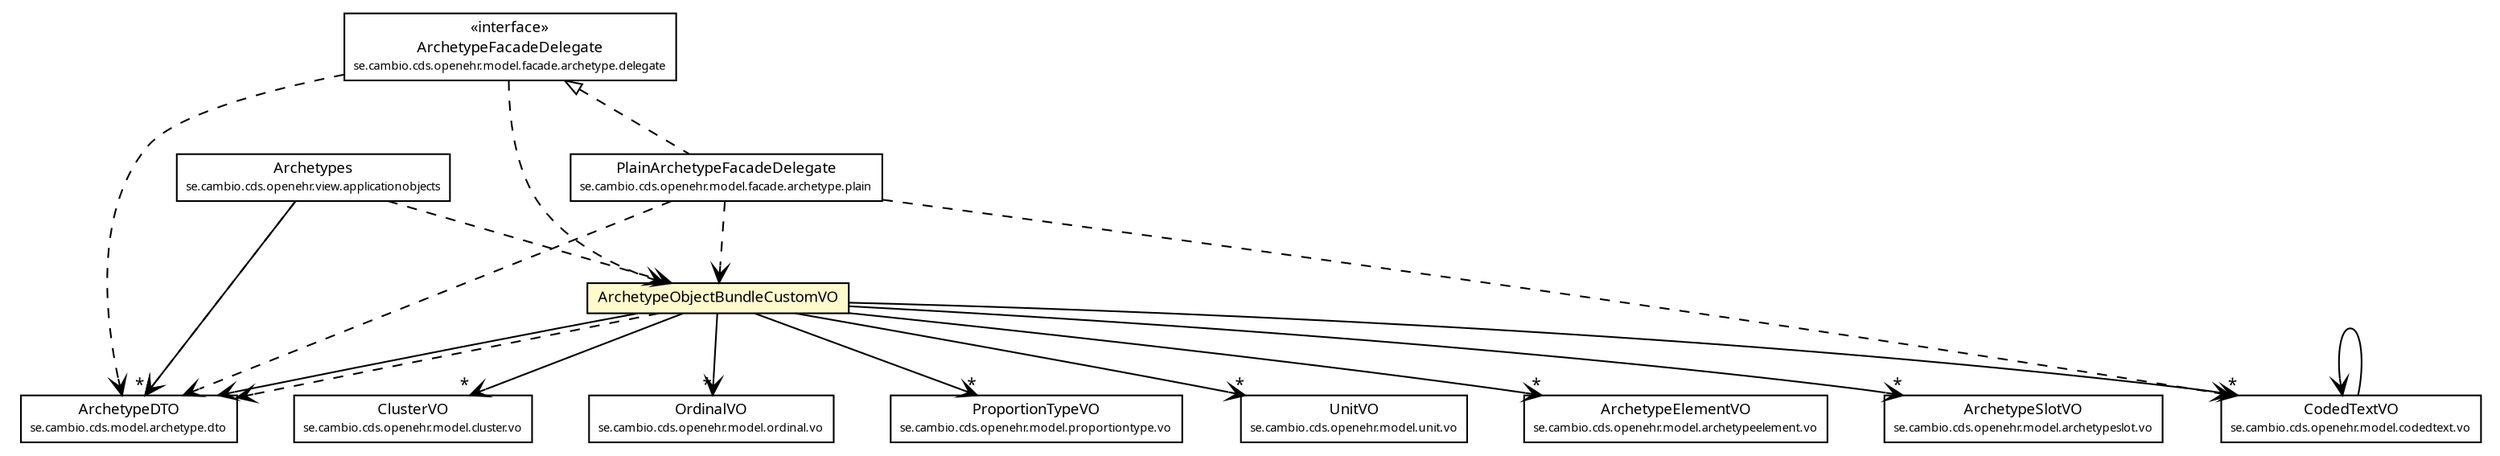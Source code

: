 #!/usr/local/bin/dot
#
# Class diagram 
# Generated by UMLGraph version R5_6 (http://www.umlgraph.org/)
#

digraph G {
	edge [fontname="Trebuchet MS",fontsize=10,labelfontname="Trebuchet MS",labelfontsize=10];
	node [fontname="Trebuchet MS",fontsize=10,shape=plaintext];
	nodesep=0.25;
	ranksep=0.5;
	// se.cambio.cds.model.archetype.dto.ArchetypeDTO
	c82771 [label=<<table title="se.cambio.cds.model.archetype.dto.ArchetypeDTO" border="0" cellborder="1" cellspacing="0" cellpadding="2" port="p" href="../../../../../model/archetype/dto/ArchetypeDTO.html">
		<tr><td><table border="0" cellspacing="0" cellpadding="1">
<tr><td align="center" balign="center"><font face="Trebuchet MS"> ArchetypeDTO </font></td></tr>
<tr><td align="center" balign="center"><font face="Trebuchet MS" point-size="7.0"> se.cambio.cds.model.archetype.dto </font></td></tr>
		</table></td></tr>
		</table>>, URL="../../../../../model/archetype/dto/ArchetypeDTO.html", fontname="Trebuchet MS", fontcolor="black", fontsize=9.0];
	// se.cambio.cds.openehr.model.archetypeelement.vo.ArchetypeElementVO
	c83037 [label=<<table title="se.cambio.cds.openehr.model.archetypeelement.vo.ArchetypeElementVO" border="0" cellborder="1" cellspacing="0" cellpadding="2" port="p" href="../../../archetypeelement/vo/ArchetypeElementVO.html">
		<tr><td><table border="0" cellspacing="0" cellpadding="1">
<tr><td align="center" balign="center"><font face="Trebuchet MS"> ArchetypeElementVO </font></td></tr>
<tr><td align="center" balign="center"><font face="Trebuchet MS" point-size="7.0"> se.cambio.cds.openehr.model.archetypeelement.vo </font></td></tr>
		</table></td></tr>
		</table>>, URL="../../../archetypeelement/vo/ArchetypeElementVO.html", fontname="Trebuchet MS", fontcolor="black", fontsize=9.0];
	// se.cambio.cds.openehr.model.archetypeslot.vo.ArchetypeSlotVO
	c83038 [label=<<table title="se.cambio.cds.openehr.model.archetypeslot.vo.ArchetypeSlotVO" border="0" cellborder="1" cellspacing="0" cellpadding="2" port="p" href="../../../archetypeslot/vo/ArchetypeSlotVO.html">
		<tr><td><table border="0" cellspacing="0" cellpadding="1">
<tr><td align="center" balign="center"><font face="Trebuchet MS"> ArchetypeSlotVO </font></td></tr>
<tr><td align="center" balign="center"><font face="Trebuchet MS" point-size="7.0"> se.cambio.cds.openehr.model.archetypeslot.vo </font></td></tr>
		</table></td></tr>
		</table>>, URL="../../../archetypeslot/vo/ArchetypeSlotVO.html", fontname="Trebuchet MS", fontcolor="black", fontsize=9.0];
	// se.cambio.cds.openehr.model.cluster.vo.ClusterVO
	c83039 [label=<<table title="se.cambio.cds.openehr.model.cluster.vo.ClusterVO" border="0" cellborder="1" cellspacing="0" cellpadding="2" port="p" href="../../../cluster/vo/ClusterVO.html">
		<tr><td><table border="0" cellspacing="0" cellpadding="1">
<tr><td align="center" balign="center"><font face="Trebuchet MS"> ClusterVO </font></td></tr>
<tr><td align="center" balign="center"><font face="Trebuchet MS" point-size="7.0"> se.cambio.cds.openehr.model.cluster.vo </font></td></tr>
		</table></td></tr>
		</table>>, URL="../../../cluster/vo/ClusterVO.html", fontname="Trebuchet MS", fontcolor="black", fontsize=9.0];
	// se.cambio.cds.openehr.model.codedtext.vo.CodedTextVO
	c83040 [label=<<table title="se.cambio.cds.openehr.model.codedtext.vo.CodedTextVO" border="0" cellborder="1" cellspacing="0" cellpadding="2" port="p" href="../../../codedtext/vo/CodedTextVO.html">
		<tr><td><table border="0" cellspacing="0" cellpadding="1">
<tr><td align="center" balign="center"><font face="Trebuchet MS"> CodedTextVO </font></td></tr>
<tr><td align="center" balign="center"><font face="Trebuchet MS" point-size="7.0"> se.cambio.cds.openehr.model.codedtext.vo </font></td></tr>
		</table></td></tr>
		</table>>, URL="../../../codedtext/vo/CodedTextVO.html", fontname="Trebuchet MS", fontcolor="black", fontsize=9.0];
	// se.cambio.cds.openehr.model.facade.archetype.delegate.ArchetypeFacadeDelegate
	c83042 [label=<<table title="se.cambio.cds.openehr.model.facade.archetype.delegate.ArchetypeFacadeDelegate" border="0" cellborder="1" cellspacing="0" cellpadding="2" port="p" href="../delegate/ArchetypeFacadeDelegate.html">
		<tr><td><table border="0" cellspacing="0" cellpadding="1">
<tr><td align="center" balign="center"> &#171;interface&#187; </td></tr>
<tr><td align="center" balign="center"><font face="Trebuchet MS"> ArchetypeFacadeDelegate </font></td></tr>
<tr><td align="center" balign="center"><font face="Trebuchet MS" point-size="7.0"> se.cambio.cds.openehr.model.facade.archetype.delegate </font></td></tr>
		</table></td></tr>
		</table>>, URL="../delegate/ArchetypeFacadeDelegate.html", fontname="Trebuchet MS", fontcolor="black", fontsize=9.0];
	// se.cambio.cds.openehr.model.facade.archetype.plain.PlainArchetypeFacadeDelegate
	c83043 [label=<<table title="se.cambio.cds.openehr.model.facade.archetype.plain.PlainArchetypeFacadeDelegate" border="0" cellborder="1" cellspacing="0" cellpadding="2" port="p" href="../plain/PlainArchetypeFacadeDelegate.html">
		<tr><td><table border="0" cellspacing="0" cellpadding="1">
<tr><td align="center" balign="center"><font face="Trebuchet MS"> PlainArchetypeFacadeDelegate </font></td></tr>
<tr><td align="center" balign="center"><font face="Trebuchet MS" point-size="7.0"> se.cambio.cds.openehr.model.facade.archetype.plain </font></td></tr>
		</table></td></tr>
		</table>>, URL="../plain/PlainArchetypeFacadeDelegate.html", fontname="Trebuchet MS", fontcolor="black", fontsize=9.0];
	// se.cambio.cds.openehr.model.facade.archetype.vo.ArchetypeObjectBundleCustomVO
	c83046 [label=<<table title="se.cambio.cds.openehr.model.facade.archetype.vo.ArchetypeObjectBundleCustomVO" border="0" cellborder="1" cellspacing="0" cellpadding="2" port="p" bgcolor="lemonChiffon" href="./ArchetypeObjectBundleCustomVO.html">
		<tr><td><table border="0" cellspacing="0" cellpadding="1">
<tr><td align="center" balign="center"><font face="Trebuchet MS"> ArchetypeObjectBundleCustomVO </font></td></tr>
		</table></td></tr>
		</table>>, URL="./ArchetypeObjectBundleCustomVO.html", fontname="Trebuchet MS", fontcolor="black", fontsize=9.0];
	// se.cambio.cds.openehr.model.ordinal.vo.OrdinalVO
	c83047 [label=<<table title="se.cambio.cds.openehr.model.ordinal.vo.OrdinalVO" border="0" cellborder="1" cellspacing="0" cellpadding="2" port="p" href="../../../ordinal/vo/OrdinalVO.html">
		<tr><td><table border="0" cellspacing="0" cellpadding="1">
<tr><td align="center" balign="center"><font face="Trebuchet MS"> OrdinalVO </font></td></tr>
<tr><td align="center" balign="center"><font face="Trebuchet MS" point-size="7.0"> se.cambio.cds.openehr.model.ordinal.vo </font></td></tr>
		</table></td></tr>
		</table>>, URL="../../../ordinal/vo/OrdinalVO.html", fontname="Trebuchet MS", fontcolor="black", fontsize=9.0];
	// se.cambio.cds.openehr.model.proportiontype.vo.ProportionTypeVO
	c83048 [label=<<table title="se.cambio.cds.openehr.model.proportiontype.vo.ProportionTypeVO" border="0" cellborder="1" cellspacing="0" cellpadding="2" port="p" href="../../../proportiontype/vo/ProportionTypeVO.html">
		<tr><td><table border="0" cellspacing="0" cellpadding="1">
<tr><td align="center" balign="center"><font face="Trebuchet MS"> ProportionTypeVO </font></td></tr>
<tr><td align="center" balign="center"><font face="Trebuchet MS" point-size="7.0"> se.cambio.cds.openehr.model.proportiontype.vo </font></td></tr>
		</table></td></tr>
		</table>>, URL="../../../proportiontype/vo/ProportionTypeVO.html", fontname="Trebuchet MS", fontcolor="black", fontsize=9.0];
	// se.cambio.cds.openehr.model.unit.vo.UnitVO
	c83049 [label=<<table title="se.cambio.cds.openehr.model.unit.vo.UnitVO" border="0" cellborder="1" cellspacing="0" cellpadding="2" port="p" href="../../../unit/vo/UnitVO.html">
		<tr><td><table border="0" cellspacing="0" cellpadding="1">
<tr><td align="center" balign="center"><font face="Trebuchet MS"> UnitVO </font></td></tr>
<tr><td align="center" balign="center"><font face="Trebuchet MS" point-size="7.0"> se.cambio.cds.openehr.model.unit.vo </font></td></tr>
		</table></td></tr>
		</table>>, URL="../../../unit/vo/UnitVO.html", fontname="Trebuchet MS", fontcolor="black", fontsize=9.0];
	// se.cambio.cds.openehr.view.applicationobjects.Archetypes
	c83071 [label=<<table title="se.cambio.cds.openehr.view.applicationobjects.Archetypes" border="0" cellborder="1" cellspacing="0" cellpadding="2" port="p" href="../../../../view/applicationobjects/Archetypes.html">
		<tr><td><table border="0" cellspacing="0" cellpadding="1">
<tr><td align="center" balign="center"><font face="Trebuchet MS"> Archetypes </font></td></tr>
<tr><td align="center" balign="center"><font face="Trebuchet MS" point-size="7.0"> se.cambio.cds.openehr.view.applicationobjects </font></td></tr>
		</table></td></tr>
		</table>>, URL="../../../../view/applicationobjects/Archetypes.html", fontname="Trebuchet MS", fontcolor="black", fontsize=9.0];
	//se.cambio.cds.openehr.model.facade.archetype.plain.PlainArchetypeFacadeDelegate implements se.cambio.cds.openehr.model.facade.archetype.delegate.ArchetypeFacadeDelegate
	c83042:p -> c83043:p [dir=back,arrowtail=empty,style=dashed];
	// se.cambio.cds.openehr.model.codedtext.vo.CodedTextVO NAVASSOC se.cambio.cds.openehr.model.codedtext.vo.CodedTextVO
	c83040:p -> c83040:p [taillabel="", label="", headlabel="", fontname="Trebuchet MS", fontcolor="black", fontsize=10.0, color="black", arrowhead=open];
	// se.cambio.cds.openehr.model.facade.archetype.vo.ArchetypeObjectBundleCustomVO NAVASSOC se.cambio.cds.model.archetype.dto.ArchetypeDTO
	c83046:p -> c82771:p [taillabel="", label="", headlabel="", fontname="Trebuchet MS", fontcolor="black", fontsize=10.0, color="black", arrowhead=open];
	// se.cambio.cds.openehr.model.facade.archetype.vo.ArchetypeObjectBundleCustomVO NAVASSOC se.cambio.cds.openehr.model.archetypeelement.vo.ArchetypeElementVO
	c83046:p -> c83037:p [taillabel="", label="", headlabel="*", fontname="Trebuchet MS", fontcolor="black", fontsize=10.0, color="black", arrowhead=open];
	// se.cambio.cds.openehr.model.facade.archetype.vo.ArchetypeObjectBundleCustomVO NAVASSOC se.cambio.cds.openehr.model.cluster.vo.ClusterVO
	c83046:p -> c83039:p [taillabel="", label="", headlabel="*", fontname="Trebuchet MS", fontcolor="black", fontsize=10.0, color="black", arrowhead=open];
	// se.cambio.cds.openehr.model.facade.archetype.vo.ArchetypeObjectBundleCustomVO NAVASSOC se.cambio.cds.openehr.model.archetypeslot.vo.ArchetypeSlotVO
	c83046:p -> c83038:p [taillabel="", label="", headlabel="*", fontname="Trebuchet MS", fontcolor="black", fontsize=10.0, color="black", arrowhead=open];
	// se.cambio.cds.openehr.model.facade.archetype.vo.ArchetypeObjectBundleCustomVO NAVASSOC se.cambio.cds.openehr.model.codedtext.vo.CodedTextVO
	c83046:p -> c83040:p [taillabel="", label="", headlabel="*", fontname="Trebuchet MS", fontcolor="black", fontsize=10.0, color="black", arrowhead=open];
	// se.cambio.cds.openehr.model.facade.archetype.vo.ArchetypeObjectBundleCustomVO NAVASSOC se.cambio.cds.openehr.model.ordinal.vo.OrdinalVO
	c83046:p -> c83047:p [taillabel="", label="", headlabel="*", fontname="Trebuchet MS", fontcolor="black", fontsize=10.0, color="black", arrowhead=open];
	// se.cambio.cds.openehr.model.facade.archetype.vo.ArchetypeObjectBundleCustomVO NAVASSOC se.cambio.cds.openehr.model.unit.vo.UnitVO
	c83046:p -> c83049:p [taillabel="", label="", headlabel="*", fontname="Trebuchet MS", fontcolor="black", fontsize=10.0, color="black", arrowhead=open];
	// se.cambio.cds.openehr.model.facade.archetype.vo.ArchetypeObjectBundleCustomVO NAVASSOC se.cambio.cds.openehr.model.proportiontype.vo.ProportionTypeVO
	c83046:p -> c83048:p [taillabel="", label="", headlabel="*", fontname="Trebuchet MS", fontcolor="black", fontsize=10.0, color="black", arrowhead=open];
	// se.cambio.cds.openehr.view.applicationobjects.Archetypes NAVASSOC se.cambio.cds.model.archetype.dto.ArchetypeDTO
	c83071:p -> c82771:p [taillabel="", label="", headlabel="*", fontname="Trebuchet MS", fontcolor="black", fontsize=10.0, color="black", arrowhead=open];
	// se.cambio.cds.openehr.model.facade.archetype.delegate.ArchetypeFacadeDelegate DEPEND se.cambio.cds.model.archetype.dto.ArchetypeDTO
	c83042:p -> c82771:p [taillabel="", label="", headlabel="", fontname="Trebuchet MS", fontcolor="black", fontsize=10.0, color="black", arrowhead=open, style=dashed];
	// se.cambio.cds.openehr.model.facade.archetype.delegate.ArchetypeFacadeDelegate DEPEND se.cambio.cds.openehr.model.facade.archetype.vo.ArchetypeObjectBundleCustomVO
	c83042:p -> c83046:p [taillabel="", label="", headlabel="", fontname="Trebuchet MS", fontcolor="black", fontsize=10.0, color="black", arrowhead=open, style=dashed];
	// se.cambio.cds.openehr.model.facade.archetype.plain.PlainArchetypeFacadeDelegate DEPEND se.cambio.cds.openehr.model.codedtext.vo.CodedTextVO
	c83043:p -> c83040:p [taillabel="", label="", headlabel="", fontname="Trebuchet MS", fontcolor="black", fontsize=10.0, color="black", arrowhead=open, style=dashed];
	// se.cambio.cds.openehr.model.facade.archetype.plain.PlainArchetypeFacadeDelegate DEPEND se.cambio.cds.openehr.model.facade.archetype.vo.ArchetypeObjectBundleCustomVO
	c83043:p -> c83046:p [taillabel="", label="", headlabel="", fontname="Trebuchet MS", fontcolor="black", fontsize=10.0, color="black", arrowhead=open, style=dashed];
	// se.cambio.cds.openehr.model.facade.archetype.plain.PlainArchetypeFacadeDelegate DEPEND se.cambio.cds.model.archetype.dto.ArchetypeDTO
	c83043:p -> c82771:p [taillabel="", label="", headlabel="", fontname="Trebuchet MS", fontcolor="black", fontsize=10.0, color="black", arrowhead=open, style=dashed];
	// se.cambio.cds.openehr.model.facade.archetype.vo.ArchetypeObjectBundleCustomVO DEPEND se.cambio.cds.model.archetype.dto.ArchetypeDTO
	c83046:p -> c82771:p [taillabel="", label="", headlabel="", fontname="Trebuchet MS", fontcolor="black", fontsize=10.0, color="black", arrowhead=open, style=dashed];
	// se.cambio.cds.openehr.view.applicationobjects.Archetypes DEPEND se.cambio.cds.model.archetype.dto.ArchetypeDTO
	c83071:p -> c82771:p [taillabel="", label="", headlabel="", fontname="Trebuchet MS", fontcolor="black", fontsize=10.0, color="black", arrowhead=open, style=dashed];
	// se.cambio.cds.openehr.view.applicationobjects.Archetypes DEPEND se.cambio.cds.openehr.model.facade.archetype.vo.ArchetypeObjectBundleCustomVO
	c83071:p -> c83046:p [taillabel="", label="", headlabel="", fontname="Trebuchet MS", fontcolor="black", fontsize=10.0, color="black", arrowhead=open, style=dashed];
}

